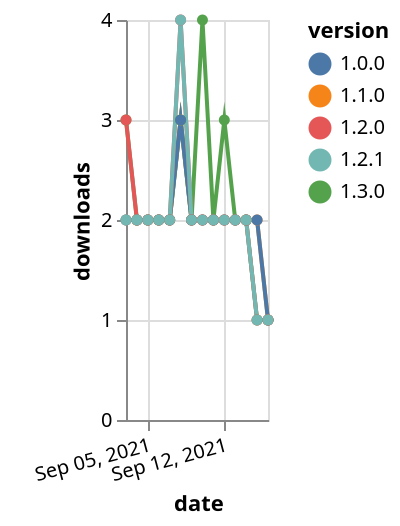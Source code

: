 {"$schema": "https://vega.github.io/schema/vega-lite/v5.json", "description": "A simple bar chart with embedded data.", "data": {"values": [{"date": "2021-09-03", "total": 2547, "delta": 2, "version": "1.1.0"}, {"date": "2021-09-04", "total": 2549, "delta": 2, "version": "1.1.0"}, {"date": "2021-09-05", "total": 2551, "delta": 2, "version": "1.1.0"}, {"date": "2021-09-06", "total": 2553, "delta": 2, "version": "1.1.0"}, {"date": "2021-09-07", "total": 2555, "delta": 2, "version": "1.1.0"}, {"date": "2021-09-08", "total": 2558, "delta": 3, "version": "1.1.0"}, {"date": "2021-09-09", "total": 2560, "delta": 2, "version": "1.1.0"}, {"date": "2021-09-10", "total": 2562, "delta": 2, "version": "1.1.0"}, {"date": "2021-09-11", "total": 2564, "delta": 2, "version": "1.1.0"}, {"date": "2021-09-12", "total": 2566, "delta": 2, "version": "1.1.0"}, {"date": "2021-09-13", "total": 2568, "delta": 2, "version": "1.1.0"}, {"date": "2021-09-14", "total": 2570, "delta": 2, "version": "1.1.0"}, {"date": "2021-09-15", "total": 2572, "delta": 2, "version": "1.1.0"}, {"date": "2021-09-16", "total": 2573, "delta": 1, "version": "1.1.0"}, {"date": "2021-09-03", "total": 2047, "delta": 3, "version": "1.3.0"}, {"date": "2021-09-04", "total": 2049, "delta": 2, "version": "1.3.0"}, {"date": "2021-09-05", "total": 2051, "delta": 2, "version": "1.3.0"}, {"date": "2021-09-06", "total": 2053, "delta": 2, "version": "1.3.0"}, {"date": "2021-09-07", "total": 2055, "delta": 2, "version": "1.3.0"}, {"date": "2021-09-08", "total": 2058, "delta": 3, "version": "1.3.0"}, {"date": "2021-09-09", "total": 2060, "delta": 2, "version": "1.3.0"}, {"date": "2021-09-10", "total": 2064, "delta": 4, "version": "1.3.0"}, {"date": "2021-09-11", "total": 2066, "delta": 2, "version": "1.3.0"}, {"date": "2021-09-12", "total": 2069, "delta": 3, "version": "1.3.0"}, {"date": "2021-09-13", "total": 2071, "delta": 2, "version": "1.3.0"}, {"date": "2021-09-14", "total": 2073, "delta": 2, "version": "1.3.0"}, {"date": "2021-09-15", "total": 2074, "delta": 1, "version": "1.3.0"}, {"date": "2021-09-16", "total": 2075, "delta": 1, "version": "1.3.0"}, {"date": "2021-09-03", "total": 2628, "delta": 2, "version": "1.0.0"}, {"date": "2021-09-04", "total": 2630, "delta": 2, "version": "1.0.0"}, {"date": "2021-09-05", "total": 2632, "delta": 2, "version": "1.0.0"}, {"date": "2021-09-06", "total": 2634, "delta": 2, "version": "1.0.0"}, {"date": "2021-09-07", "total": 2636, "delta": 2, "version": "1.0.0"}, {"date": "2021-09-08", "total": 2639, "delta": 3, "version": "1.0.0"}, {"date": "2021-09-09", "total": 2641, "delta": 2, "version": "1.0.0"}, {"date": "2021-09-10", "total": 2643, "delta": 2, "version": "1.0.0"}, {"date": "2021-09-11", "total": 2645, "delta": 2, "version": "1.0.0"}, {"date": "2021-09-12", "total": 2647, "delta": 2, "version": "1.0.0"}, {"date": "2021-09-13", "total": 2649, "delta": 2, "version": "1.0.0"}, {"date": "2021-09-14", "total": 2651, "delta": 2, "version": "1.0.0"}, {"date": "2021-09-15", "total": 2653, "delta": 2, "version": "1.0.0"}, {"date": "2021-09-16", "total": 2654, "delta": 1, "version": "1.0.0"}, {"date": "2021-09-03", "total": 3040, "delta": 3, "version": "1.2.0"}, {"date": "2021-09-04", "total": 3042, "delta": 2, "version": "1.2.0"}, {"date": "2021-09-05", "total": 3044, "delta": 2, "version": "1.2.0"}, {"date": "2021-09-06", "total": 3046, "delta": 2, "version": "1.2.0"}, {"date": "2021-09-07", "total": 3048, "delta": 2, "version": "1.2.0"}, {"date": "2021-09-08", "total": 3052, "delta": 4, "version": "1.2.0"}, {"date": "2021-09-09", "total": 3054, "delta": 2, "version": "1.2.0"}, {"date": "2021-09-10", "total": 3056, "delta": 2, "version": "1.2.0"}, {"date": "2021-09-11", "total": 3058, "delta": 2, "version": "1.2.0"}, {"date": "2021-09-12", "total": 3060, "delta": 2, "version": "1.2.0"}, {"date": "2021-09-13", "total": 3062, "delta": 2, "version": "1.2.0"}, {"date": "2021-09-14", "total": 3064, "delta": 2, "version": "1.2.0"}, {"date": "2021-09-15", "total": 3065, "delta": 1, "version": "1.2.0"}, {"date": "2021-09-16", "total": 3066, "delta": 1, "version": "1.2.0"}, {"date": "2021-09-03", "total": 2860, "delta": 2, "version": "1.2.1"}, {"date": "2021-09-04", "total": 2862, "delta": 2, "version": "1.2.1"}, {"date": "2021-09-05", "total": 2864, "delta": 2, "version": "1.2.1"}, {"date": "2021-09-06", "total": 2866, "delta": 2, "version": "1.2.1"}, {"date": "2021-09-07", "total": 2868, "delta": 2, "version": "1.2.1"}, {"date": "2021-09-08", "total": 2872, "delta": 4, "version": "1.2.1"}, {"date": "2021-09-09", "total": 2874, "delta": 2, "version": "1.2.1"}, {"date": "2021-09-10", "total": 2876, "delta": 2, "version": "1.2.1"}, {"date": "2021-09-11", "total": 2878, "delta": 2, "version": "1.2.1"}, {"date": "2021-09-12", "total": 2880, "delta": 2, "version": "1.2.1"}, {"date": "2021-09-13", "total": 2882, "delta": 2, "version": "1.2.1"}, {"date": "2021-09-14", "total": 2884, "delta": 2, "version": "1.2.1"}, {"date": "2021-09-15", "total": 2885, "delta": 1, "version": "1.2.1"}, {"date": "2021-09-16", "total": 2886, "delta": 1, "version": "1.2.1"}]}, "width": "container", "mark": {"type": "line", "point": {"filled": true}}, "encoding": {"x": {"field": "date", "type": "temporal", "timeUnit": "yearmonthdate", "title": "date", "axis": {"labelAngle": -15}}, "y": {"field": "delta", "type": "quantitative", "title": "downloads"}, "color": {"field": "version", "type": "nominal"}, "tooltip": {"field": "delta"}}}